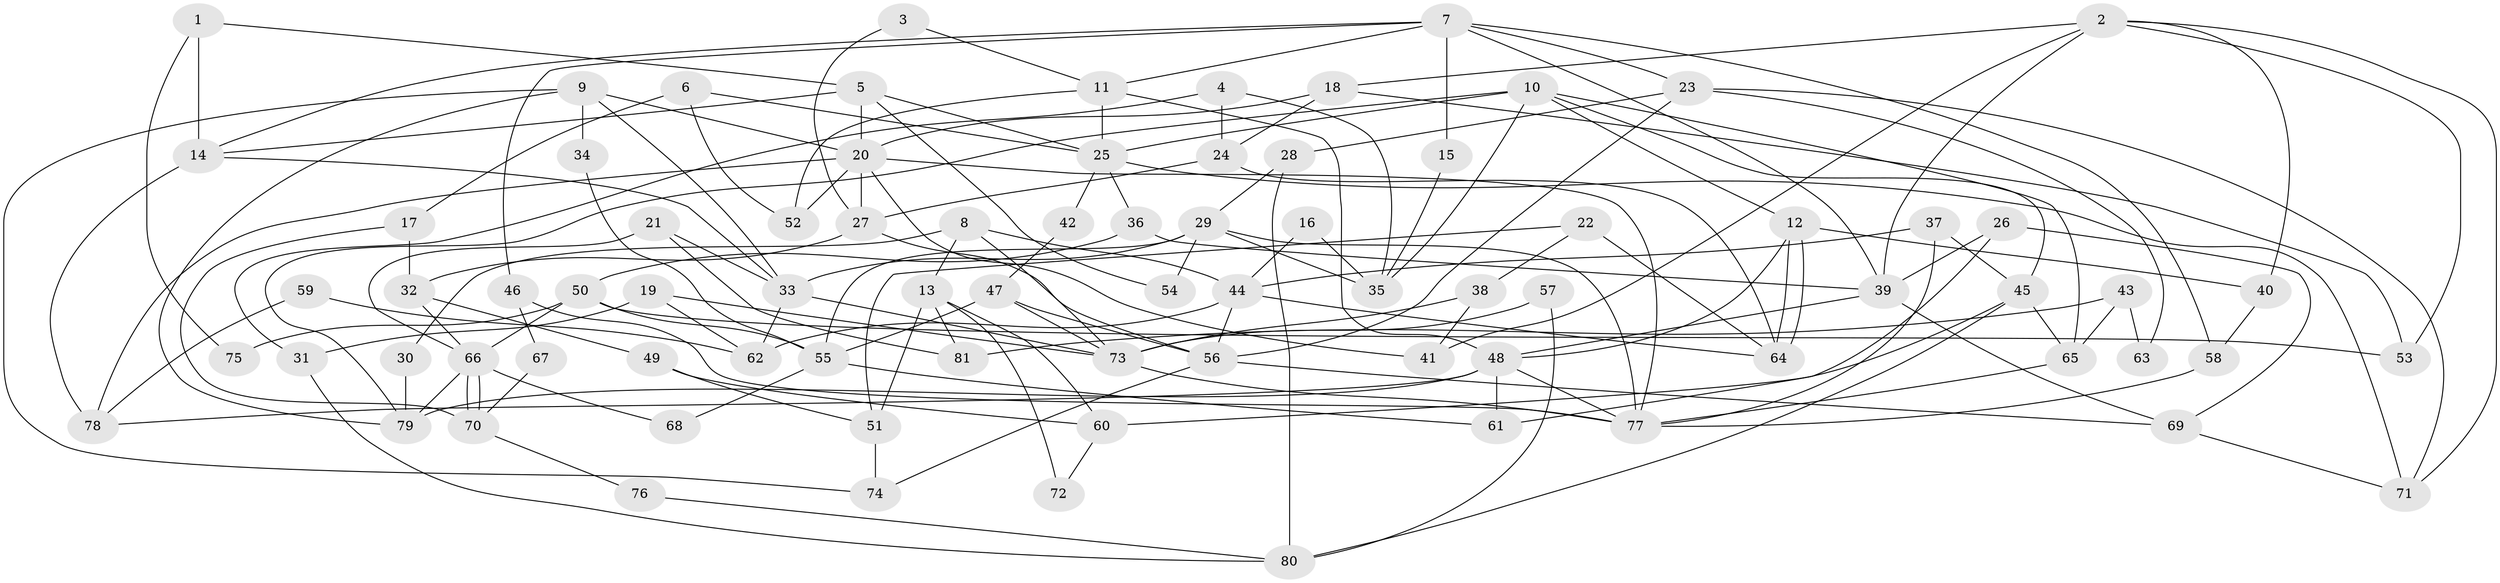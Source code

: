 // Generated by graph-tools (version 1.1) at 2025/51/03/09/25 04:51:41]
// undirected, 81 vertices, 162 edges
graph export_dot {
graph [start="1"]
  node [color=gray90,style=filled];
  1;
  2;
  3;
  4;
  5;
  6;
  7;
  8;
  9;
  10;
  11;
  12;
  13;
  14;
  15;
  16;
  17;
  18;
  19;
  20;
  21;
  22;
  23;
  24;
  25;
  26;
  27;
  28;
  29;
  30;
  31;
  32;
  33;
  34;
  35;
  36;
  37;
  38;
  39;
  40;
  41;
  42;
  43;
  44;
  45;
  46;
  47;
  48;
  49;
  50;
  51;
  52;
  53;
  54;
  55;
  56;
  57;
  58;
  59;
  60;
  61;
  62;
  63;
  64;
  65;
  66;
  67;
  68;
  69;
  70;
  71;
  72;
  73;
  74;
  75;
  76;
  77;
  78;
  79;
  80;
  81;
  1 -- 14;
  1 -- 5;
  1 -- 75;
  2 -- 39;
  2 -- 71;
  2 -- 18;
  2 -- 40;
  2 -- 41;
  2 -- 53;
  3 -- 27;
  3 -- 11;
  4 -- 31;
  4 -- 35;
  4 -- 24;
  5 -- 25;
  5 -- 20;
  5 -- 14;
  5 -- 54;
  6 -- 52;
  6 -- 25;
  6 -- 17;
  7 -- 14;
  7 -- 39;
  7 -- 11;
  7 -- 15;
  7 -- 23;
  7 -- 46;
  7 -- 58;
  8 -- 73;
  8 -- 44;
  8 -- 13;
  8 -- 30;
  9 -- 20;
  9 -- 33;
  9 -- 34;
  9 -- 74;
  9 -- 79;
  10 -- 79;
  10 -- 25;
  10 -- 12;
  10 -- 35;
  10 -- 45;
  10 -- 65;
  11 -- 48;
  11 -- 25;
  11 -- 52;
  12 -- 64;
  12 -- 64;
  12 -- 40;
  12 -- 48;
  13 -- 51;
  13 -- 60;
  13 -- 72;
  13 -- 81;
  14 -- 78;
  14 -- 33;
  15 -- 35;
  16 -- 35;
  16 -- 44;
  17 -- 32;
  17 -- 70;
  18 -- 20;
  18 -- 24;
  18 -- 53;
  19 -- 62;
  19 -- 73;
  19 -- 31;
  20 -- 77;
  20 -- 27;
  20 -- 41;
  20 -- 52;
  20 -- 78;
  21 -- 66;
  21 -- 33;
  21 -- 81;
  22 -- 38;
  22 -- 64;
  22 -- 51;
  23 -- 56;
  23 -- 28;
  23 -- 63;
  23 -- 71;
  24 -- 27;
  24 -- 64;
  25 -- 36;
  25 -- 42;
  25 -- 71;
  26 -- 61;
  26 -- 69;
  26 -- 39;
  27 -- 56;
  27 -- 32;
  28 -- 29;
  28 -- 80;
  29 -- 77;
  29 -- 33;
  29 -- 35;
  29 -- 54;
  29 -- 55;
  30 -- 79;
  31 -- 80;
  32 -- 66;
  32 -- 49;
  33 -- 73;
  33 -- 62;
  34 -- 55;
  36 -- 39;
  36 -- 50;
  37 -- 45;
  37 -- 77;
  37 -- 44;
  38 -- 41;
  38 -- 73;
  39 -- 48;
  39 -- 69;
  40 -- 58;
  42 -- 47;
  43 -- 81;
  43 -- 65;
  43 -- 63;
  44 -- 64;
  44 -- 56;
  44 -- 62;
  45 -- 60;
  45 -- 65;
  45 -- 80;
  46 -- 77;
  46 -- 67;
  47 -- 56;
  47 -- 55;
  47 -- 73;
  48 -- 77;
  48 -- 61;
  48 -- 78;
  48 -- 79;
  49 -- 51;
  49 -- 60;
  50 -- 66;
  50 -- 53;
  50 -- 55;
  50 -- 75;
  51 -- 74;
  55 -- 61;
  55 -- 68;
  56 -- 69;
  56 -- 74;
  57 -- 73;
  57 -- 80;
  58 -- 77;
  59 -- 62;
  59 -- 78;
  60 -- 72;
  65 -- 77;
  66 -- 70;
  66 -- 70;
  66 -- 79;
  66 -- 68;
  67 -- 70;
  69 -- 71;
  70 -- 76;
  73 -- 77;
  76 -- 80;
}
